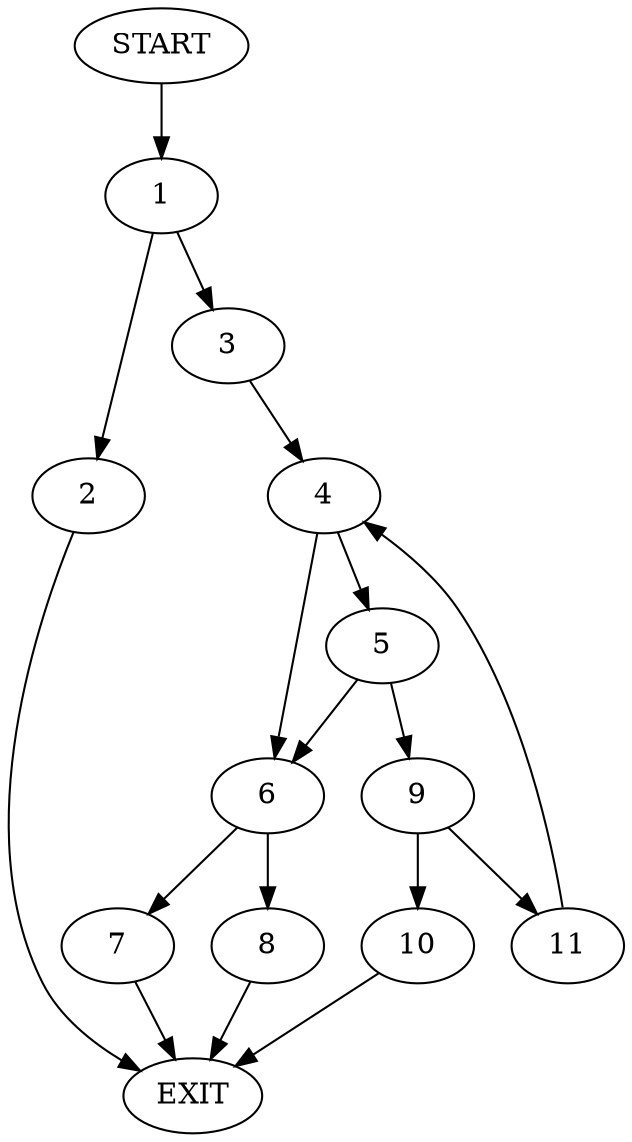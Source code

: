digraph {
0 [label="START"]
12 [label="EXIT"]
0 -> 1
1 -> 2
1 -> 3
2 -> 12
3 -> 4
4 -> 5
4 -> 6
6 -> 7
6 -> 8
5 -> 9
5 -> 6
9 -> 10
9 -> 11
10 -> 12
11 -> 4
7 -> 12
8 -> 12
}
